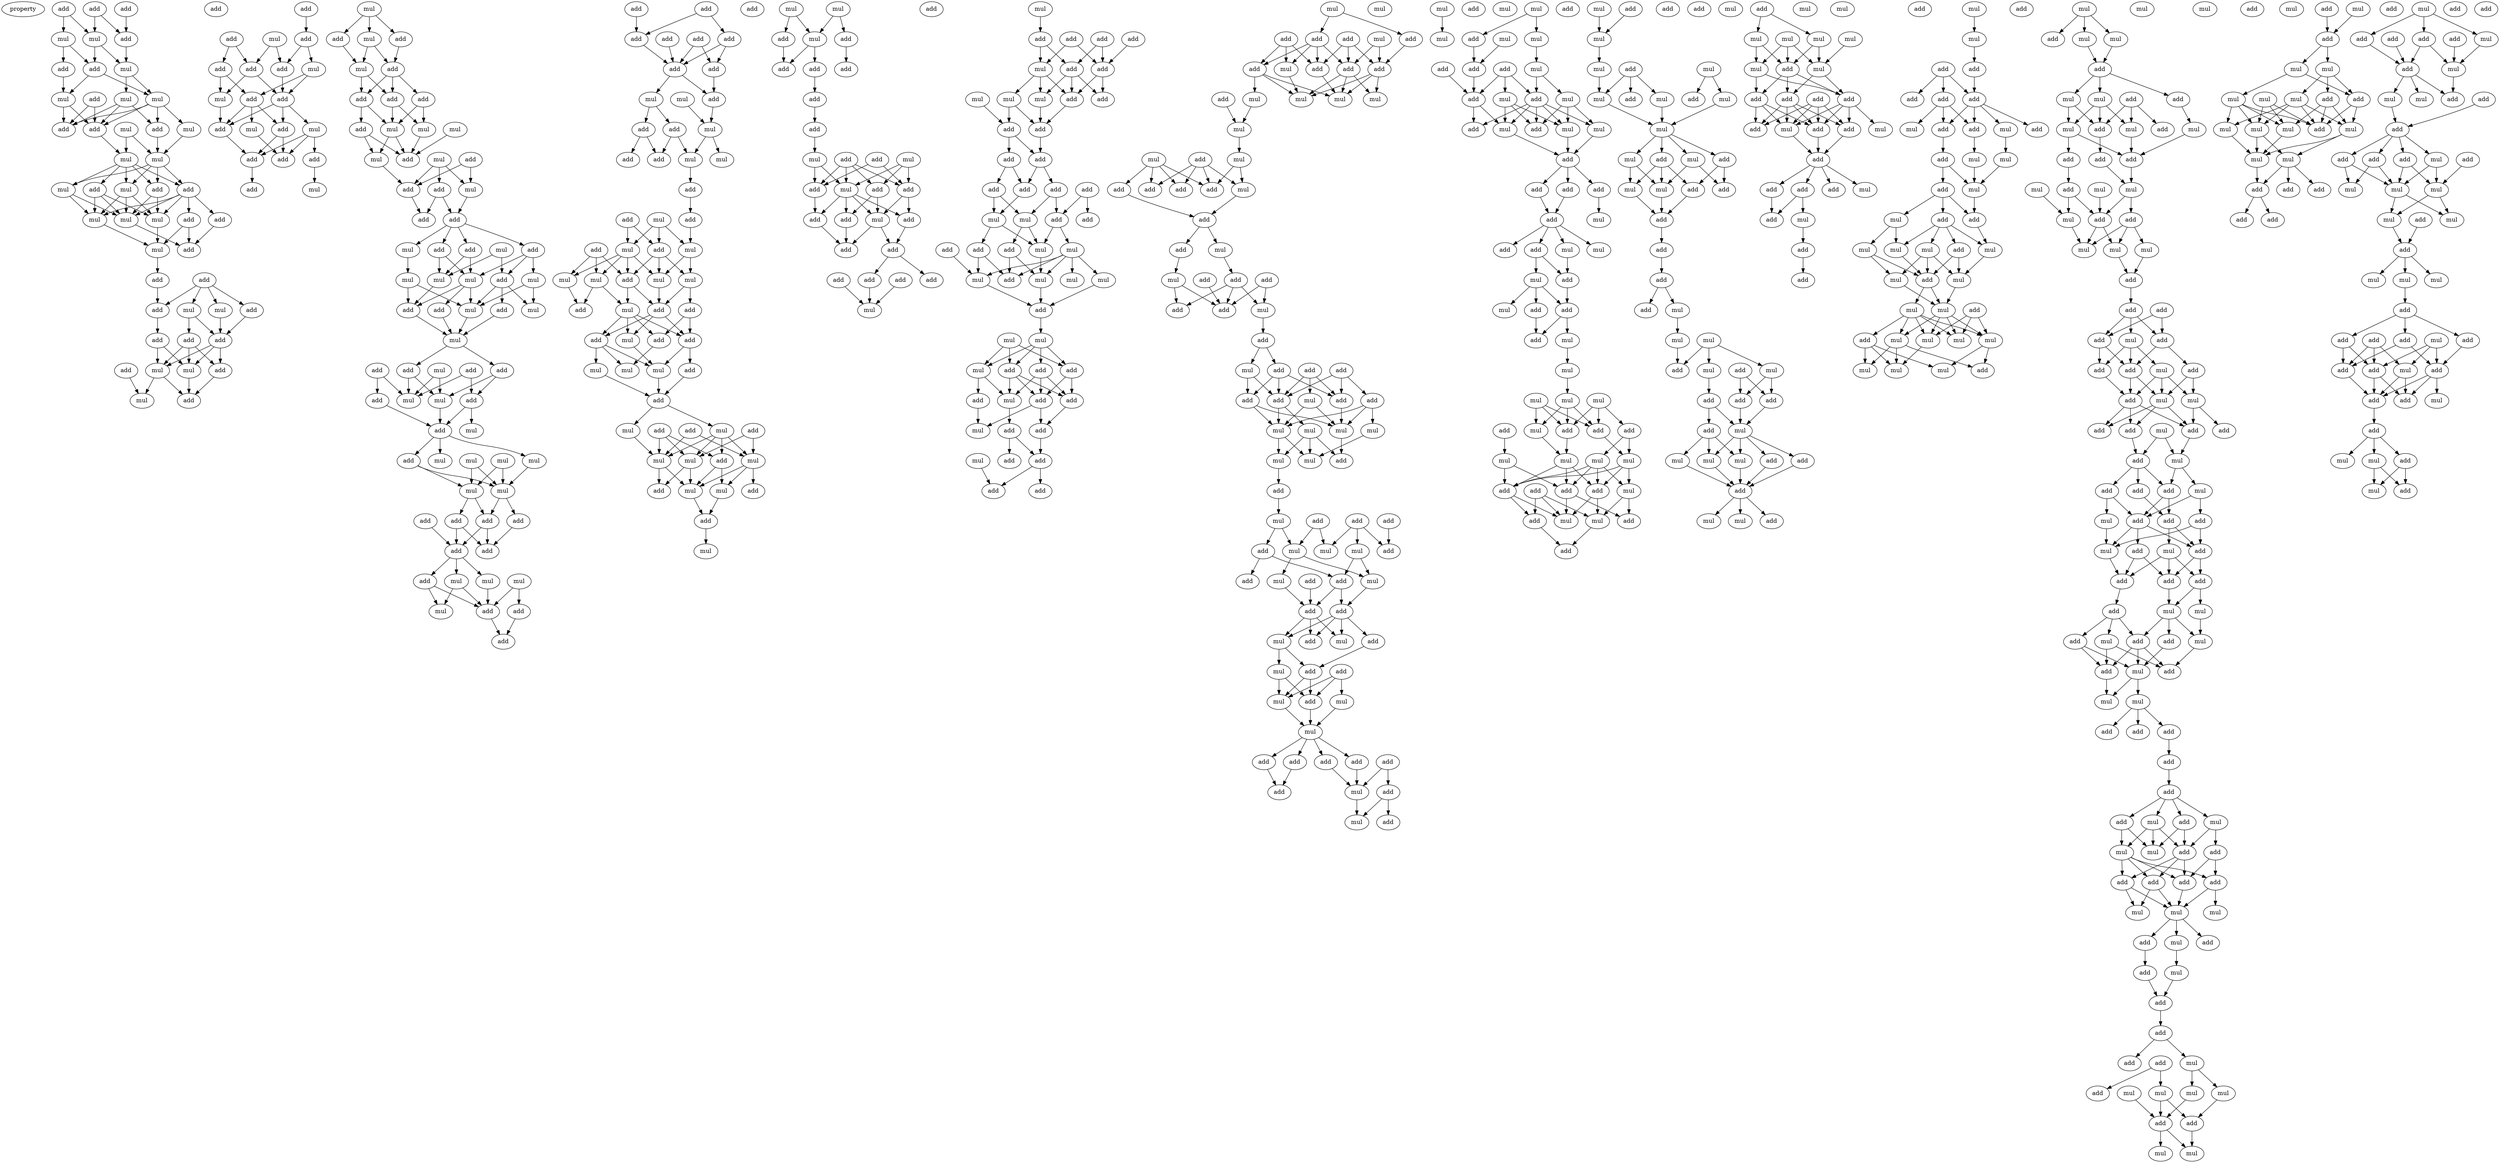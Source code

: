 digraph {
    node [fontcolor=black]
    property [mul=2,lf=2.0]
    0 [ label = add ];
    1 [ label = add ];
    2 [ label = add ];
    3 [ label = add ];
    4 [ label = add ];
    5 [ label = mul ];
    6 [ label = mul ];
    7 [ label = mul ];
    8 [ label = add ];
    9 [ label = add ];
    10 [ label = mul ];
    11 [ label = mul ];
    12 [ label = add ];
    13 [ label = mul ];
    14 [ label = add ];
    15 [ label = mul ];
    16 [ label = add ];
    17 [ label = add ];
    18 [ label = mul ];
    19 [ label = mul ];
    20 [ label = mul ];
    21 [ label = mul ];
    22 [ label = add ];
    23 [ label = add ];
    24 [ label = mul ];
    25 [ label = add ];
    26 [ label = mul ];
    27 [ label = mul ];
    28 [ label = add ];
    29 [ label = mul ];
    30 [ label = add ];
    31 [ label = add ];
    32 [ label = mul ];
    33 [ label = add ];
    34 [ label = add ];
    35 [ label = mul ];
    36 [ label = add ];
    37 [ label = mul ];
    38 [ label = add ];
    39 [ label = add ];
    40 [ label = add ];
    41 [ label = add ];
    42 [ label = mul ];
    43 [ label = mul ];
    44 [ label = add ];
    45 [ label = add ];
    46 [ label = mul ];
    47 [ label = add ];
    48 [ label = add ];
    49 [ label = add ];
    50 [ label = add ];
    51 [ label = mul ];
    52 [ label = add ];
    53 [ label = mul ];
    54 [ label = add ];
    55 [ label = add ];
    56 [ label = mul ];
    57 [ label = add ];
    58 [ label = add ];
    59 [ label = mul ];
    60 [ label = add ];
    61 [ label = add ];
    62 [ label = mul ];
    63 [ label = add ];
    64 [ label = add ];
    65 [ label = add ];
    66 [ label = add ];
    67 [ label = mul ];
    68 [ label = mul ];
    69 [ label = mul ];
    70 [ label = add ];
    71 [ label = add ];
    72 [ label = mul ];
    73 [ label = add ];
    74 [ label = add ];
    75 [ label = add ];
    76 [ label = add ];
    77 [ label = add ];
    78 [ label = mul ];
    79 [ label = mul ];
    80 [ label = mul ];
    81 [ label = add ];
    82 [ label = mul ];
    83 [ label = add ];
    84 [ label = mul ];
    85 [ label = mul ];
    86 [ label = add ];
    87 [ label = add ];
    88 [ label = add ];
    89 [ label = add ];
    90 [ label = mul ];
    91 [ label = add ];
    92 [ label = mul ];
    93 [ label = add ];
    94 [ label = add ];
    95 [ label = mul ];
    96 [ label = add ];
    97 [ label = mul ];
    98 [ label = mul ];
    99 [ label = mul ];
    100 [ label = add ];
    101 [ label = add ];
    102 [ label = add ];
    103 [ label = mul ];
    104 [ label = mul ];
    105 [ label = mul ];
    106 [ label = add ];
    107 [ label = mul ];
    108 [ label = add ];
    109 [ label = add ];
    110 [ label = add ];
    111 [ label = add ];
    112 [ label = add ];
    113 [ label = mul ];
    114 [ label = mul ];
    115 [ label = add ];
    116 [ label = mul ];
    117 [ label = mul ];
    118 [ label = mul ];
    119 [ label = mul ];
    120 [ label = mul ];
    121 [ label = add ];
    122 [ label = mul ];
    123 [ label = mul ];
    124 [ label = add ];
    125 [ label = add ];
    126 [ label = add ];
    127 [ label = add ];
    128 [ label = add ];
    129 [ label = add ];
    130 [ label = add ];
    131 [ label = mul ];
    132 [ label = mul ];
    133 [ label = mul ];
    134 [ label = add ];
    135 [ label = add ];
    136 [ label = mul ];
    137 [ label = add ];
    138 [ label = add ];
    139 [ label = add ];
    140 [ label = add ];
    141 [ label = add ];
    142 [ label = add ];
    143 [ label = add ];
    144 [ label = add ];
    145 [ label = add ];
    146 [ label = mul ];
    147 [ label = mul ];
    148 [ label = add ];
    149 [ label = mul ];
    150 [ label = add ];
    151 [ label = add ];
    152 [ label = mul ];
    153 [ label = mul ];
    154 [ label = add ];
    155 [ label = add ];
    156 [ label = add ];
    157 [ label = add ];
    158 [ label = add ];
    159 [ label = mul ];
    160 [ label = add ];
    161 [ label = add ];
    162 [ label = mul ];
    163 [ label = mul ];
    164 [ label = mul ];
    165 [ label = mul ];
    166 [ label = mul ];
    167 [ label = add ];
    168 [ label = mul ];
    169 [ label = add ];
    170 [ label = mul ];
    171 [ label = add ];
    172 [ label = add ];
    173 [ label = add ];
    174 [ label = add ];
    175 [ label = add ];
    176 [ label = mul ];
    177 [ label = mul ];
    178 [ label = add ];
    179 [ label = mul ];
    180 [ label = mul ];
    181 [ label = add ];
    182 [ label = mul ];
    183 [ label = add ];
    184 [ label = mul ];
    185 [ label = add ];
    186 [ label = add ];
    187 [ label = add ];
    188 [ label = mul ];
    189 [ label = mul ];
    190 [ label = mul ];
    191 [ label = mul ];
    192 [ label = add ];
    193 [ label = add ];
    194 [ label = mul ];
    195 [ label = add ];
    196 [ label = add ];
    197 [ label = mul ];
    198 [ label = add ];
    199 [ label = mul ];
    200 [ label = mul ];
    201 [ label = mul ];
    202 [ label = add ];
    203 [ label = add ];
    204 [ label = add ];
    205 [ label = add ];
    206 [ label = add ];
    207 [ label = add ];
    208 [ label = add ];
    209 [ label = add ];
    210 [ label = mul ];
    211 [ label = mul ];
    212 [ label = add ];
    213 [ label = add ];
    214 [ label = add ];
    215 [ label = mul ];
    216 [ label = add ];
    217 [ label = add ];
    218 [ label = add ];
    219 [ label = add ];
    220 [ label = mul ];
    221 [ label = add ];
    222 [ label = add ];
    223 [ label = add ];
    224 [ label = add ];
    225 [ label = add ];
    226 [ label = add ];
    227 [ label = mul ];
    228 [ label = mul ];
    229 [ label = add ];
    230 [ label = add ];
    231 [ label = add ];
    232 [ label = add ];
    233 [ label = mul ];
    234 [ label = add ];
    235 [ label = add ];
    236 [ label = mul ];
    237 [ label = mul ];
    238 [ label = add ];
    239 [ label = mul ];
    240 [ label = add ];
    241 [ label = add ];
    242 [ label = add ];
    243 [ label = add ];
    244 [ label = add ];
    245 [ label = add ];
    246 [ label = add ];
    247 [ label = add ];
    248 [ label = add ];
    249 [ label = mul ];
    250 [ label = add ];
    251 [ label = add ];
    252 [ label = mul ];
    253 [ label = mul ];
    254 [ label = add ];
    255 [ label = mul ];
    256 [ label = add ];
    257 [ label = add ];
    258 [ label = add ];
    259 [ label = mul ];
    260 [ label = mul ];
    261 [ label = mul ];
    262 [ label = mul ];
    263 [ label = add ];
    264 [ label = mul ];
    265 [ label = mul ];
    266 [ label = mul ];
    267 [ label = add ];
    268 [ label = add ];
    269 [ label = add ];
    270 [ label = add ];
    271 [ label = mul ];
    272 [ label = add ];
    273 [ label = add ];
    274 [ label = mul ];
    275 [ label = add ];
    276 [ label = add ];
    277 [ label = mul ];
    278 [ label = add ];
    279 [ label = add ];
    280 [ label = add ];
    281 [ label = add ];
    282 [ label = mul ];
    283 [ label = add ];
    284 [ label = mul ];
    285 [ label = add ];
    286 [ label = add ];
    287 [ label = add ];
    288 [ label = add ];
    289 [ label = add ];
    290 [ label = mul ];
    291 [ label = add ];
    292 [ label = add ];
    293 [ label = mul ];
    294 [ label = mul ];
    295 [ label = mul ];
    296 [ label = mul ];
    297 [ label = add ];
    298 [ label = mul ];
    299 [ label = mul ];
    300 [ label = add ];
    301 [ label = mul ];
    302 [ label = add ];
    303 [ label = add ];
    304 [ label = add ];
    305 [ label = add ];
    306 [ label = mul ];
    307 [ label = add ];
    308 [ label = add ];
    309 [ label = mul ];
    310 [ label = add ];
    311 [ label = add ];
    312 [ label = mul ];
    313 [ label = add ];
    314 [ label = add ];
    315 [ label = mul ];
    316 [ label = add ];
    317 [ label = add ];
    318 [ label = add ];
    319 [ label = mul ];
    320 [ label = add ];
    321 [ label = add ];
    322 [ label = mul ];
    323 [ label = add ];
    324 [ label = add ];
    325 [ label = add ];
    326 [ label = add ];
    327 [ label = mul ];
    328 [ label = mul ];
    329 [ label = mul ];
    330 [ label = mul ];
    331 [ label = add ];
    332 [ label = mul ];
    333 [ label = mul ];
    334 [ label = add ];
    335 [ label = add ];
    336 [ label = mul ];
    337 [ label = add ];
    338 [ label = add ];
    339 [ label = mul ];
    340 [ label = mul ];
    341 [ label = add ];
    342 [ label = add ];
    343 [ label = mul ];
    344 [ label = add ];
    345 [ label = mul ];
    346 [ label = add ];
    347 [ label = mul ];
    348 [ label = add ];
    349 [ label = add ];
    350 [ label = add ];
    351 [ label = mul ];
    352 [ label = add ];
    353 [ label = add ];
    354 [ label = mul ];
    355 [ label = mul ];
    356 [ label = add ];
    357 [ label = add ];
    358 [ label = mul ];
    359 [ label = mul ];
    360 [ label = add ];
    361 [ label = mul ];
    362 [ label = add ];
    363 [ label = add ];
    364 [ label = add ];
    365 [ label = add ];
    366 [ label = add ];
    367 [ label = mul ];
    368 [ label = add ];
    369 [ label = add ];
    370 [ label = mul ];
    371 [ label = mul ];
    372 [ label = add ];
    373 [ label = mul ];
    374 [ label = mul ];
    375 [ label = add ];
    376 [ label = mul ];
    377 [ label = mul ];
    378 [ label = add ];
    379 [ label = mul ];
    380 [ label = mul ];
    381 [ label = add ];
    382 [ label = add ];
    383 [ label = mul ];
    384 [ label = add ];
    385 [ label = add ];
    386 [ label = mul ];
    387 [ label = add ];
    388 [ label = mul ];
    389 [ label = mul ];
    390 [ label = mul ];
    391 [ label = add ];
    392 [ label = add ];
    393 [ label = mul ];
    394 [ label = add ];
    395 [ label = add ];
    396 [ label = add ];
    397 [ label = add ];
    398 [ label = add ];
    399 [ label = mul ];
    400 [ label = add ];
    401 [ label = mul ];
    402 [ label = mul ];
    403 [ label = add ];
    404 [ label = mul ];
    405 [ label = add ];
    406 [ label = add ];
    407 [ label = mul ];
    408 [ label = add ];
    409 [ label = add ];
    410 [ label = add ];
    411 [ label = mul ];
    412 [ label = mul ];
    413 [ label = mul ];
    414 [ label = mul ];
    415 [ label = mul ];
    416 [ label = add ];
    417 [ label = add ];
    418 [ label = add ];
    419 [ label = mul ];
    420 [ label = add ];
    421 [ label = mul ];
    422 [ label = mul ];
    423 [ label = mul ];
    424 [ label = mul ];
    425 [ label = add ];
    426 [ label = add ];
    427 [ label = mul ];
    428 [ label = add ];
    429 [ label = add ];
    430 [ label = mul ];
    431 [ label = mul ];
    432 [ label = add ];
    433 [ label = add ];
    434 [ label = add ];
    435 [ label = mul ];
    436 [ label = add ];
    437 [ label = mul ];
    438 [ label = mul ];
    439 [ label = mul ];
    440 [ label = add ];
    441 [ label = mul ];
    442 [ label = add ];
    443 [ label = add ];
    444 [ label = mul ];
    445 [ label = mul ];
    446 [ label = mul ];
    447 [ label = mul ];
    448 [ label = add ];
    449 [ label = mul ];
    450 [ label = add ];
    451 [ label = mul ];
    452 [ label = add ];
    453 [ label = add ];
    454 [ label = mul ];
    455 [ label = add ];
    456 [ label = add ];
    457 [ label = add ];
    458 [ label = add ];
    459 [ label = mul ];
    460 [ label = mul ];
    461 [ label = mul ];
    462 [ label = add ];
    463 [ label = add ];
    464 [ label = mul ];
    465 [ label = mul ];
    466 [ label = add ];
    467 [ label = add ];
    468 [ label = add ];
    469 [ label = mul ];
    470 [ label = add ];
    471 [ label = add ];
    472 [ label = add ];
    473 [ label = mul ];
    474 [ label = mul ];
    475 [ label = mul ];
    476 [ label = add ];
    477 [ label = mul ];
    478 [ label = add ];
    479 [ label = add ];
    480 [ label = mul ];
    481 [ label = mul ];
    482 [ label = add ];
    483 [ label = add ];
    484 [ label = mul ];
    485 [ label = mul ];
    486 [ label = mul ];
    487 [ label = mul ];
    488 [ label = mul ];
    489 [ label = mul ];
    490 [ label = add ];
    491 [ label = mul ];
    492 [ label = add ];
    493 [ label = add ];
    494 [ label = mul ];
    495 [ label = add ];
    496 [ label = add ];
    497 [ label = mul ];
    498 [ label = add ];
    499 [ label = add ];
    500 [ label = add ];
    501 [ label = mul ];
    502 [ label = add ];
    503 [ label = add ];
    504 [ label = add ];
    505 [ label = mul ];
    506 [ label = add ];
    507 [ label = add ];
    508 [ label = mul ];
    509 [ label = add ];
    510 [ label = add ];
    511 [ label = add ];
    512 [ label = mul ];
    513 [ label = add ];
    514 [ label = mul ];
    515 [ label = add ];
    516 [ label = add ];
    517 [ label = add ];
    518 [ label = add ];
    519 [ label = add ];
    520 [ label = mul ];
    521 [ label = add ];
    522 [ label = mul ];
    523 [ label = add ];
    524 [ label = add ];
    525 [ label = add ];
    526 [ label = mul ];
    527 [ label = mul ];
    528 [ label = add ];
    529 [ label = mul ];
    530 [ label = add ];
    531 [ label = add ];
    532 [ label = mul ];
    533 [ label = mul ];
    534 [ label = mul ];
    535 [ label = mul ];
    536 [ label = add ];
    537 [ label = mul ];
    538 [ label = mul ];
    539 [ label = mul ];
    540 [ label = add ];
    541 [ label = add ];
    542 [ label = mul ];
    543 [ label = mul ];
    544 [ label = mul ];
    545 [ label = mul ];
    546 [ label = mul ];
    547 [ label = add ];
    548 [ label = mul ];
    549 [ label = mul ];
    550 [ label = add ];
    551 [ label = mul ];
    552 [ label = mul ];
    553 [ label = mul ];
    554 [ label = mul ];
    555 [ label = add ];
    556 [ label = mul ];
    557 [ label = mul ];
    558 [ label = add ];
    559 [ label = add ];
    560 [ label = add ];
    561 [ label = mul ];
    562 [ label = mul ];
    563 [ label = mul ];
    564 [ label = add ];
    565 [ label = mul ];
    566 [ label = add ];
    567 [ label = mul ];
    568 [ label = add ];
    569 [ label = add ];
    570 [ label = add ];
    571 [ label = mul ];
    572 [ label = mul ];
    573 [ label = add ];
    574 [ label = mul ];
    575 [ label = add ];
    576 [ label = mul ];
    577 [ label = add ];
    578 [ label = mul ];
    579 [ label = mul ];
    580 [ label = mul ];
    581 [ label = add ];
    582 [ label = add ];
    583 [ label = add ];
    584 [ label = add ];
    585 [ label = mul ];
    586 [ label = add ];
    587 [ label = mul ];
    588 [ label = add ];
    589 [ label = add ];
    590 [ label = add ];
    591 [ label = mul ];
    592 [ label = add ];
    593 [ label = mul ];
    594 [ label = mul ];
    595 [ label = add ];
    596 [ label = add ];
    597 [ label = mul ];
    598 [ label = add ];
    599 [ label = add ];
    600 [ label = mul ];
    601 [ label = add ];
    602 [ label = add ];
    603 [ label = mul ];
    604 [ label = add ];
    605 [ label = add ];
    606 [ label = mul ];
    607 [ label = add ];
    608 [ label = add ];
    609 [ label = add ];
    610 [ label = mul ];
    611 [ label = mul ];
    612 [ label = add ];
    613 [ label = add ];
    614 [ label = add ];
    615 [ label = add ];
    616 [ label = add ];
    617 [ label = mul ];
    618 [ label = add ];
    619 [ label = mul ];
    620 [ label = mul ];
    621 [ label = add ];
    622 [ label = add ];
    623 [ label = mul ];
    624 [ label = add ];
    625 [ label = add ];
    626 [ label = add ];
    627 [ label = mul ];
    628 [ label = mul ];
    629 [ label = mul ];
    630 [ label = add ];
    631 [ label = add ];
    632 [ label = add ];
    633 [ label = add ];
    634 [ label = add ];
    635 [ label = add ];
    636 [ label = add ];
    637 [ label = add ];
    638 [ label = mul ];
    639 [ label = mul ];
    640 [ label = add ];
    641 [ label = mul ];
    642 [ label = add ];
    643 [ label = mul ];
    644 [ label = add ];
    645 [ label = add ];
    646 [ label = add ];
    647 [ label = add ];
    648 [ label = mul ];
    649 [ label = mul ];
    650 [ label = mul ];
    651 [ label = add ];
    652 [ label = mul ];
    653 [ label = add ];
    654 [ label = add ];
    655 [ label = mul ];
    656 [ label = add ];
    657 [ label = mul ];
    658 [ label = add ];
    659 [ label = mul ];
    660 [ label = add ];
    661 [ label = add ];
    662 [ label = mul ];
    663 [ label = add ];
    664 [ label = mul ];
    665 [ label = mul ];
    666 [ label = mul ];
    667 [ label = add ];
    668 [ label = add ];
    669 [ label = add ];
    670 [ label = mul ];
    671 [ label = mul ];
    672 [ label = add ];
    673 [ label = mul ];
    674 [ label = mul ];
    675 [ label = mul ];
    676 [ label = add ];
    677 [ label = mul ];
    678 [ label = mul ];
    679 [ label = mul ];
    680 [ label = add ];
    681 [ label = mul ];
    682 [ label = mul ];
    683 [ label = mul ];
    684 [ label = add ];
    685 [ label = mul ];
    686 [ label = mul ];
    687 [ label = mul ];
    688 [ label = add ];
    689 [ label = add ];
    690 [ label = add ];
    691 [ label = add ];
    692 [ label = add ];
    693 [ label = add ];
    694 [ label = mul ];
    695 [ label = add ];
    696 [ label = add ];
    697 [ label = add ];
    698 [ label = mul ];
    699 [ label = add ];
    700 [ label = add ];
    701 [ label = mul ];
    702 [ label = add ];
    703 [ label = mul ];
    704 [ label = mul ];
    705 [ label = add ];
    706 [ label = add ];
    707 [ label = add ];
    708 [ label = add ];
    709 [ label = mul ];
    710 [ label = add ];
    711 [ label = add ];
    712 [ label = mul ];
    713 [ label = mul ];
    714 [ label = mul ];
    715 [ label = add ];
    716 [ label = mul ];
    717 [ label = mul ];
    718 [ label = add ];
    719 [ label = mul ];
    720 [ label = mul ];
    721 [ label = mul ];
    722 [ label = add ];
    723 [ label = add ];
    724 [ label = mul ];
    725 [ label = add ];
    726 [ label = add ];
    727 [ label = add ];
    728 [ label = add ];
    729 [ label = add ];
    730 [ label = add ];
    731 [ label = mul ];
    732 [ label = add ];
    733 [ label = add ];
    734 [ label = mul ];
    735 [ label = add ];
    736 [ label = add ];
    737 [ label = mul ];
    738 [ label = mul ];
    739 [ label = add ];
    740 [ label = add ];
    741 [ label = add ];
    742 [ label = mul ];
    0 -> 5 [ name = 0 ];
    0 -> 6 [ name = 1 ];
    1 -> 4 [ name = 2 ];
    1 -> 6 [ name = 3 ];
    2 -> 4 [ name = 4 ];
    4 -> 7 [ name = 5 ];
    5 -> 8 [ name = 6 ];
    5 -> 9 [ name = 7 ];
    6 -> 7 [ name = 8 ];
    6 -> 8 [ name = 9 ];
    7 -> 11 [ name = 10 ];
    7 -> 13 [ name = 11 ];
    8 -> 10 [ name = 12 ];
    8 -> 11 [ name = 13 ];
    9 -> 10 [ name = 14 ];
    10 -> 16 [ name = 15 ];
    10 -> 17 [ name = 16 ];
    11 -> 14 [ name = 17 ];
    11 -> 15 [ name = 18 ];
    11 -> 16 [ name = 19 ];
    11 -> 17 [ name = 20 ];
    12 -> 16 [ name = 21 ];
    12 -> 17 [ name = 22 ];
    13 -> 14 [ name = 23 ];
    13 -> 16 [ name = 24 ];
    13 -> 17 [ name = 25 ];
    14 -> 20 [ name = 26 ];
    15 -> 20 [ name = 27 ];
    16 -> 19 [ name = 28 ];
    18 -> 19 [ name = 29 ];
    18 -> 20 [ name = 30 ];
    19 -> 21 [ name = 31 ];
    19 -> 22 [ name = 32 ];
    19 -> 23 [ name = 33 ];
    19 -> 24 [ name = 34 ];
    19 -> 25 [ name = 35 ];
    20 -> 21 [ name = 36 ];
    20 -> 23 [ name = 37 ];
    20 -> 24 [ name = 38 ];
    20 -> 25 [ name = 39 ];
    21 -> 27 [ name = 40 ];
    21 -> 29 [ name = 41 ];
    22 -> 26 [ name = 42 ];
    22 -> 27 [ name = 43 ];
    22 -> 29 [ name = 44 ];
    23 -> 26 [ name = 45 ];
    23 -> 27 [ name = 46 ];
    23 -> 28 [ name = 47 ];
    23 -> 29 [ name = 48 ];
    23 -> 30 [ name = 49 ];
    24 -> 26 [ name = 50 ];
    24 -> 27 [ name = 51 ];
    24 -> 29 [ name = 52 ];
    25 -> 26 [ name = 53 ];
    25 -> 27 [ name = 54 ];
    26 -> 32 [ name = 55 ];
    27 -> 31 [ name = 56 ];
    28 -> 31 [ name = 57 ];
    28 -> 32 [ name = 58 ];
    29 -> 32 [ name = 59 ];
    30 -> 31 [ name = 60 ];
    32 -> 34 [ name = 61 ];
    33 -> 35 [ name = 62 ];
    33 -> 36 [ name = 63 ];
    33 -> 37 [ name = 64 ];
    33 -> 38 [ name = 65 ];
    34 -> 36 [ name = 66 ];
    35 -> 41 [ name = 67 ];
    36 -> 39 [ name = 68 ];
    37 -> 40 [ name = 69 ];
    37 -> 41 [ name = 70 ];
    38 -> 41 [ name = 71 ];
    39 -> 42 [ name = 72 ];
    39 -> 43 [ name = 73 ];
    40 -> 42 [ name = 74 ];
    40 -> 43 [ name = 75 ];
    40 -> 45 [ name = 76 ];
    41 -> 42 [ name = 77 ];
    41 -> 43 [ name = 78 ];
    41 -> 45 [ name = 79 ];
    42 -> 46 [ name = 80 ];
    42 -> 47 [ name = 81 ];
    43 -> 47 [ name = 82 ];
    44 -> 46 [ name = 83 ];
    45 -> 47 [ name = 84 ];
    48 -> 50 [ name = 85 ];
    49 -> 54 [ name = 86 ];
    49 -> 55 [ name = 87 ];
    50 -> 52 [ name = 88 ];
    50 -> 53 [ name = 89 ];
    51 -> 52 [ name = 90 ];
    51 -> 54 [ name = 91 ];
    52 -> 58 [ name = 92 ];
    53 -> 57 [ name = 93 ];
    53 -> 58 [ name = 94 ];
    54 -> 56 [ name = 95 ];
    54 -> 58 [ name = 96 ];
    55 -> 56 [ name = 97 ];
    55 -> 57 [ name = 98 ];
    56 -> 61 [ name = 99 ];
    57 -> 59 [ name = 100 ];
    57 -> 60 [ name = 101 ];
    57 -> 61 [ name = 102 ];
    58 -> 60 [ name = 103 ];
    58 -> 61 [ name = 104 ];
    58 -> 62 [ name = 105 ];
    59 -> 63 [ name = 106 ];
    60 -> 63 [ name = 107 ];
    60 -> 65 [ name = 108 ];
    61 -> 65 [ name = 109 ];
    62 -> 63 [ name = 110 ];
    62 -> 64 [ name = 111 ];
    62 -> 65 [ name = 112 ];
    64 -> 67 [ name = 113 ];
    65 -> 66 [ name = 114 ];
    68 -> 69 [ name = 115 ];
    68 -> 70 [ name = 116 ];
    68 -> 71 [ name = 117 ];
    69 -> 72 [ name = 118 ];
    69 -> 73 [ name = 119 ];
    70 -> 72 [ name = 120 ];
    71 -> 73 [ name = 121 ];
    72 -> 74 [ name = 122 ];
    72 -> 76 [ name = 123 ];
    73 -> 74 [ name = 124 ];
    73 -> 75 [ name = 125 ];
    73 -> 76 [ name = 126 ];
    74 -> 78 [ name = 127 ];
    74 -> 80 [ name = 128 ];
    75 -> 78 [ name = 129 ];
    75 -> 80 [ name = 130 ];
    76 -> 77 [ name = 131 ];
    76 -> 80 [ name = 132 ];
    77 -> 81 [ name = 133 ];
    77 -> 84 [ name = 134 ];
    78 -> 81 [ name = 135 ];
    79 -> 81 [ name = 136 ];
    80 -> 81 [ name = 137 ];
    80 -> 84 [ name = 138 ];
    82 -> 85 [ name = 139 ];
    82 -> 86 [ name = 140 ];
    82 -> 87 [ name = 141 ];
    83 -> 85 [ name = 142 ];
    83 -> 87 [ name = 143 ];
    84 -> 87 [ name = 144 ];
    85 -> 89 [ name = 145 ];
    86 -> 88 [ name = 146 ];
    86 -> 89 [ name = 147 ];
    87 -> 88 [ name = 148 ];
    89 -> 90 [ name = 149 ];
    89 -> 91 [ name = 150 ];
    89 -> 93 [ name = 151 ];
    89 -> 94 [ name = 152 ];
    90 -> 95 [ name = 153 ];
    91 -> 97 [ name = 154 ];
    91 -> 99 [ name = 155 ];
    92 -> 96 [ name = 156 ];
    92 -> 99 [ name = 157 ];
    93 -> 96 [ name = 158 ];
    93 -> 97 [ name = 159 ];
    93 -> 98 [ name = 160 ];
    94 -> 97 [ name = 161 ];
    94 -> 99 [ name = 162 ];
    95 -> 100 [ name = 163 ];
    95 -> 104 [ name = 164 ];
    96 -> 102 [ name = 165 ];
    96 -> 103 [ name = 166 ];
    96 -> 104 [ name = 167 ];
    97 -> 100 [ name = 168 ];
    97 -> 101 [ name = 169 ];
    97 -> 104 [ name = 170 ];
    98 -> 103 [ name = 171 ];
    98 -> 104 [ name = 172 ];
    99 -> 100 [ name = 173 ];
    100 -> 105 [ name = 174 ];
    101 -> 105 [ name = 175 ];
    102 -> 105 [ name = 176 ];
    104 -> 105 [ name = 177 ];
    105 -> 106 [ name = 178 ];
    105 -> 110 [ name = 179 ];
    106 -> 111 [ name = 180 ];
    106 -> 113 [ name = 181 ];
    107 -> 113 [ name = 182 ];
    107 -> 114 [ name = 183 ];
    108 -> 111 [ name = 184 ];
    108 -> 114 [ name = 185 ];
    109 -> 112 [ name = 186 ];
    109 -> 114 [ name = 187 ];
    110 -> 113 [ name = 188 ];
    110 -> 114 [ name = 189 ];
    111 -> 115 [ name = 190 ];
    111 -> 116 [ name = 191 ];
    112 -> 115 [ name = 192 ];
    113 -> 115 [ name = 193 ];
    115 -> 117 [ name = 194 ];
    115 -> 120 [ name = 195 ];
    115 -> 121 [ name = 196 ];
    117 -> 122 [ name = 197 ];
    118 -> 122 [ name = 198 ];
    118 -> 123 [ name = 199 ];
    119 -> 122 [ name = 200 ];
    119 -> 123 [ name = 201 ];
    121 -> 122 [ name = 202 ];
    121 -> 123 [ name = 203 ];
    122 -> 125 [ name = 204 ];
    122 -> 127 [ name = 205 ];
    123 -> 125 [ name = 206 ];
    123 -> 126 [ name = 207 ];
    124 -> 128 [ name = 208 ];
    125 -> 128 [ name = 209 ];
    125 -> 129 [ name = 210 ];
    126 -> 128 [ name = 211 ];
    126 -> 129 [ name = 212 ];
    127 -> 129 [ name = 213 ];
    128 -> 130 [ name = 214 ];
    128 -> 131 [ name = 215 ];
    128 -> 132 [ name = 216 ];
    130 -> 134 [ name = 217 ];
    130 -> 136 [ name = 218 ];
    131 -> 134 [ name = 219 ];
    132 -> 134 [ name = 220 ];
    132 -> 136 [ name = 221 ];
    133 -> 134 [ name = 222 ];
    133 -> 135 [ name = 223 ];
    134 -> 137 [ name = 224 ];
    135 -> 137 [ name = 225 ];
    138 -> 143 [ name = 226 ];
    139 -> 141 [ name = 227 ];
    139 -> 143 [ name = 228 ];
    140 -> 144 [ name = 229 ];
    140 -> 145 [ name = 230 ];
    141 -> 144 [ name = 231 ];
    141 -> 145 [ name = 232 ];
    142 -> 144 [ name = 233 ];
    143 -> 144 [ name = 234 ];
    144 -> 147 [ name = 235 ];
    144 -> 148 [ name = 236 ];
    145 -> 148 [ name = 237 ];
    146 -> 149 [ name = 238 ];
    147 -> 150 [ name = 239 ];
    147 -> 151 [ name = 240 ];
    148 -> 149 [ name = 241 ];
    149 -> 152 [ name = 242 ];
    149 -> 153 [ name = 243 ];
    150 -> 152 [ name = 244 ];
    150 -> 154 [ name = 245 ];
    151 -> 154 [ name = 246 ];
    151 -> 155 [ name = 247 ];
    152 -> 156 [ name = 248 ];
    156 -> 157 [ name = 249 ];
    157 -> 162 [ name = 250 ];
    158 -> 161 [ name = 251 ];
    158 -> 163 [ name = 252 ];
    159 -> 161 [ name = 253 ];
    159 -> 162 [ name = 254 ];
    159 -> 163 [ name = 255 ];
    160 -> 166 [ name = 256 ];
    160 -> 167 [ name = 257 ];
    160 -> 168 [ name = 258 ];
    161 -> 164 [ name = 259 ];
    161 -> 165 [ name = 260 ];
    161 -> 167 [ name = 261 ];
    162 -> 164 [ name = 262 ];
    162 -> 165 [ name = 263 ];
    163 -> 164 [ name = 264 ];
    163 -> 166 [ name = 265 ];
    163 -> 167 [ name = 266 ];
    163 -> 168 [ name = 267 ];
    164 -> 172 [ name = 268 ];
    165 -> 169 [ name = 269 ];
    165 -> 172 [ name = 270 ];
    166 -> 171 [ name = 271 ];
    167 -> 170 [ name = 272 ];
    167 -> 172 [ name = 273 ];
    168 -> 170 [ name = 274 ];
    168 -> 171 [ name = 275 ];
    169 -> 174 [ name = 276 ];
    169 -> 175 [ name = 277 ];
    170 -> 173 [ name = 278 ];
    170 -> 174 [ name = 279 ];
    170 -> 175 [ name = 280 ];
    170 -> 176 [ name = 281 ];
    172 -> 173 [ name = 282 ];
    172 -> 175 [ name = 283 ];
    172 -> 176 [ name = 284 ];
    173 -> 177 [ name = 285 ];
    173 -> 179 [ name = 286 ];
    173 -> 180 [ name = 287 ];
    174 -> 179 [ name = 288 ];
    175 -> 178 [ name = 289 ];
    175 -> 180 [ name = 290 ];
    176 -> 180 [ name = 291 ];
    177 -> 181 [ name = 292 ];
    178 -> 181 [ name = 293 ];
    180 -> 181 [ name = 294 ];
    181 -> 182 [ name = 295 ];
    181 -> 184 [ name = 296 ];
    182 -> 188 [ name = 297 ];
    183 -> 188 [ name = 298 ];
    183 -> 189 [ name = 299 ];
    184 -> 187 [ name = 300 ];
    184 -> 188 [ name = 301 ];
    184 -> 189 [ name = 302 ];
    184 -> 190 [ name = 303 ];
    185 -> 189 [ name = 304 ];
    185 -> 190 [ name = 305 ];
    186 -> 187 [ name = 306 ];
    186 -> 188 [ name = 307 ];
    186 -> 190 [ name = 308 ];
    187 -> 191 [ name = 309 ];
    187 -> 194 [ name = 310 ];
    188 -> 192 [ name = 311 ];
    188 -> 194 [ name = 312 ];
    189 -> 191 [ name = 313 ];
    189 -> 193 [ name = 314 ];
    189 -> 194 [ name = 315 ];
    190 -> 192 [ name = 316 ];
    190 -> 194 [ name = 317 ];
    191 -> 195 [ name = 318 ];
    194 -> 195 [ name = 319 ];
    195 -> 200 [ name = 320 ];
    197 -> 201 [ name = 321 ];
    197 -> 202 [ name = 322 ];
    199 -> 201 [ name = 323 ];
    199 -> 203 [ name = 324 ];
    201 -> 204 [ name = 325 ];
    201 -> 206 [ name = 326 ];
    202 -> 204 [ name = 327 ];
    203 -> 205 [ name = 328 ];
    206 -> 207 [ name = 329 ];
    207 -> 208 [ name = 330 ];
    208 -> 210 [ name = 331 ];
    209 -> 213 [ name = 332 ];
    209 -> 214 [ name = 333 ];
    209 -> 215 [ name = 334 ];
    209 -> 216 [ name = 335 ];
    210 -> 214 [ name = 336 ];
    210 -> 215 [ name = 337 ];
    211 -> 213 [ name = 338 ];
    211 -> 215 [ name = 339 ];
    211 -> 216 [ name = 340 ];
    212 -> 214 [ name = 341 ];
    212 -> 216 [ name = 342 ];
    213 -> 217 [ name = 343 ];
    213 -> 220 [ name = 344 ];
    214 -> 219 [ name = 345 ];
    215 -> 217 [ name = 346 ];
    215 -> 218 [ name = 347 ];
    215 -> 219 [ name = 348 ];
    215 -> 220 [ name = 349 ];
    216 -> 218 [ name = 350 ];
    216 -> 220 [ name = 351 ];
    217 -> 221 [ name = 352 ];
    218 -> 222 [ name = 353 ];
    219 -> 221 [ name = 354 ];
    220 -> 221 [ name = 355 ];
    220 -> 222 [ name = 356 ];
    222 -> 224 [ name = 357 ];
    222 -> 226 [ name = 358 ];
    223 -> 227 [ name = 359 ];
    224 -> 227 [ name = 360 ];
    225 -> 227 [ name = 361 ];
    228 -> 229 [ name = 362 ];
    229 -> 233 [ name = 363 ];
    229 -> 235 [ name = 364 ];
    230 -> 234 [ name = 365 ];
    230 -> 235 [ name = 366 ];
    231 -> 234 [ name = 367 ];
    232 -> 233 [ name = 368 ];
    232 -> 234 [ name = 369 ];
    233 -> 237 [ name = 370 ];
    233 -> 238 [ name = 371 ];
    233 -> 239 [ name = 372 ];
    234 -> 238 [ name = 373 ];
    234 -> 240 [ name = 374 ];
    235 -> 238 [ name = 375 ];
    235 -> 239 [ name = 376 ];
    235 -> 240 [ name = 377 ];
    236 -> 242 [ name = 378 ];
    237 -> 241 [ name = 379 ];
    237 -> 242 [ name = 380 ];
    238 -> 241 [ name = 381 ];
    239 -> 241 [ name = 382 ];
    241 -> 244 [ name = 383 ];
    242 -> 243 [ name = 384 ];
    242 -> 244 [ name = 385 ];
    243 -> 247 [ name = 386 ];
    243 -> 248 [ name = 387 ];
    244 -> 245 [ name = 388 ];
    244 -> 247 [ name = 389 ];
    245 -> 249 [ name = 390 ];
    245 -> 250 [ name = 391 ];
    246 -> 250 [ name = 392 ];
    246 -> 251 [ name = 393 ];
    247 -> 252 [ name = 394 ];
    248 -> 249 [ name = 395 ];
    248 -> 252 [ name = 396 ];
    249 -> 254 [ name = 397 ];
    249 -> 255 [ name = 398 ];
    250 -> 253 [ name = 399 ];
    250 -> 255 [ name = 400 ];
    252 -> 255 [ name = 401 ];
    252 -> 256 [ name = 402 ];
    253 -> 258 [ name = 403 ];
    253 -> 259 [ name = 404 ];
    253 -> 260 [ name = 405 ];
    253 -> 261 [ name = 406 ];
    253 -> 262 [ name = 407 ];
    254 -> 258 [ name = 408 ];
    254 -> 261 [ name = 409 ];
    255 -> 261 [ name = 410 ];
    256 -> 258 [ name = 411 ];
    256 -> 259 [ name = 412 ];
    257 -> 259 [ name = 413 ];
    259 -> 263 [ name = 414 ];
    261 -> 263 [ name = 415 ];
    262 -> 263 [ name = 416 ];
    263 -> 264 [ name = 417 ];
    264 -> 266 [ name = 418 ];
    264 -> 267 [ name = 419 ];
    264 -> 268 [ name = 420 ];
    264 -> 269 [ name = 421 ];
    265 -> 266 [ name = 422 ];
    265 -> 267 [ name = 423 ];
    265 -> 269 [ name = 424 ];
    266 -> 271 [ name = 425 ];
    266 -> 273 [ name = 426 ];
    267 -> 270 [ name = 427 ];
    267 -> 271 [ name = 428 ];
    267 -> 272 [ name = 429 ];
    268 -> 270 [ name = 430 ];
    268 -> 271 [ name = 431 ];
    268 -> 272 [ name = 432 ];
    269 -> 270 [ name = 433 ];
    269 -> 272 [ name = 434 ];
    270 -> 274 [ name = 435 ];
    270 -> 276 [ name = 436 ];
    271 -> 275 [ name = 437 ];
    272 -> 276 [ name = 438 ];
    273 -> 274 [ name = 439 ];
    275 -> 278 [ name = 440 ];
    275 -> 279 [ name = 441 ];
    276 -> 278 [ name = 442 ];
    277 -> 280 [ name = 443 ];
    278 -> 280 [ name = 444 ];
    278 -> 281 [ name = 445 ];
    282 -> 283 [ name = 446 ];
    282 -> 287 [ name = 447 ];
    283 -> 288 [ name = 448 ];
    283 -> 289 [ name = 449 ];
    283 -> 290 [ name = 450 ];
    283 -> 292 [ name = 451 ];
    284 -> 288 [ name = 452 ];
    284 -> 291 [ name = 453 ];
    285 -> 288 [ name = 454 ];
    285 -> 291 [ name = 455 ];
    285 -> 292 [ name = 456 ];
    286 -> 289 [ name = 457 ];
    286 -> 290 [ name = 458 ];
    286 -> 292 [ name = 459 ];
    287 -> 291 [ name = 460 ];
    288 -> 293 [ name = 461 ];
    288 -> 294 [ name = 462 ];
    288 -> 296 [ name = 463 ];
    289 -> 293 [ name = 464 ];
    289 -> 295 [ name = 465 ];
    289 -> 296 [ name = 466 ];
    290 -> 296 [ name = 467 ];
    291 -> 293 [ name = 468 ];
    291 -> 294 [ name = 469 ];
    291 -> 296 [ name = 470 ];
    292 -> 293 [ name = 471 ];
    295 -> 298 [ name = 472 ];
    297 -> 298 [ name = 473 ];
    298 -> 301 [ name = 474 ];
    299 -> 302 [ name = 475 ];
    299 -> 303 [ name = 476 ];
    299 -> 304 [ name = 477 ];
    299 -> 305 [ name = 478 ];
    300 -> 302 [ name = 479 ];
    300 -> 304 [ name = 480 ];
    300 -> 305 [ name = 481 ];
    300 -> 306 [ name = 482 ];
    301 -> 304 [ name = 483 ];
    301 -> 306 [ name = 484 ];
    303 -> 307 [ name = 485 ];
    306 -> 307 [ name = 486 ];
    307 -> 308 [ name = 487 ];
    307 -> 309 [ name = 488 ];
    308 -> 312 [ name = 489 ];
    309 -> 311 [ name = 490 ];
    310 -> 314 [ name = 491 ];
    311 -> 314 [ name = 492 ];
    311 -> 315 [ name = 493 ];
    311 -> 316 [ name = 494 ];
    312 -> 314 [ name = 495 ];
    312 -> 316 [ name = 496 ];
    313 -> 314 [ name = 497 ];
    313 -> 315 [ name = 498 ];
    315 -> 317 [ name = 499 ];
    317 -> 318 [ name = 500 ];
    317 -> 319 [ name = 501 ];
    318 -> 323 [ name = 502 ];
    318 -> 324 [ name = 503 ];
    318 -> 325 [ name = 504 ];
    319 -> 323 [ name = 505 ];
    319 -> 324 [ name = 506 ];
    320 -> 322 [ name = 507 ];
    320 -> 323 [ name = 508 ];
    320 -> 325 [ name = 509 ];
    321 -> 323 [ name = 510 ];
    321 -> 325 [ name = 511 ];
    321 -> 326 [ name = 512 ];
    322 -> 327 [ name = 513 ];
    322 -> 328 [ name = 514 ];
    323 -> 328 [ name = 515 ];
    323 -> 330 [ name = 516 ];
    324 -> 327 [ name = 517 ];
    324 -> 328 [ name = 518 ];
    325 -> 327 [ name = 519 ];
    326 -> 327 [ name = 520 ];
    326 -> 328 [ name = 521 ];
    326 -> 329 [ name = 522 ];
    327 -> 331 [ name = 523 ];
    328 -> 332 [ name = 524 ];
    328 -> 333 [ name = 525 ];
    329 -> 332 [ name = 526 ];
    330 -> 331 [ name = 527 ];
    330 -> 332 [ name = 528 ];
    330 -> 333 [ name = 529 ];
    333 -> 334 [ name = 530 ];
    334 -> 336 [ name = 531 ];
    335 -> 339 [ name = 532 ];
    335 -> 340 [ name = 533 ];
    335 -> 342 [ name = 534 ];
    336 -> 341 [ name = 535 ];
    336 -> 343 [ name = 536 ];
    337 -> 342 [ name = 537 ];
    338 -> 340 [ name = 538 ];
    338 -> 343 [ name = 539 ];
    339 -> 344 [ name = 540 ];
    339 -> 345 [ name = 541 ];
    341 -> 344 [ name = 542 ];
    341 -> 346 [ name = 543 ];
    343 -> 345 [ name = 544 ];
    343 -> 347 [ name = 545 ];
    344 -> 349 [ name = 546 ];
    344 -> 350 [ name = 547 ];
    345 -> 350 [ name = 548 ];
    347 -> 349 [ name = 549 ];
    348 -> 349 [ name = 550 ];
    349 -> 351 [ name = 551 ];
    349 -> 353 [ name = 552 ];
    349 -> 354 [ name = 553 ];
    350 -> 351 [ name = 554 ];
    350 -> 352 [ name = 555 ];
    350 -> 353 [ name = 556 ];
    350 -> 354 [ name = 557 ];
    352 -> 357 [ name = 558 ];
    354 -> 355 [ name = 559 ];
    354 -> 357 [ name = 560 ];
    355 -> 358 [ name = 561 ];
    355 -> 360 [ name = 562 ];
    356 -> 358 [ name = 563 ];
    356 -> 359 [ name = 564 ];
    356 -> 360 [ name = 565 ];
    357 -> 358 [ name = 566 ];
    357 -> 360 [ name = 567 ];
    358 -> 361 [ name = 568 ];
    359 -> 361 [ name = 569 ];
    360 -> 361 [ name = 570 ];
    361 -> 363 [ name = 571 ];
    361 -> 364 [ name = 572 ];
    361 -> 365 [ name = 573 ];
    361 -> 366 [ name = 574 ];
    362 -> 367 [ name = 575 ];
    362 -> 369 [ name = 576 ];
    363 -> 367 [ name = 577 ];
    364 -> 367 [ name = 578 ];
    365 -> 368 [ name = 579 ];
    366 -> 368 [ name = 580 ];
    367 -> 371 [ name = 581 ];
    369 -> 371 [ name = 582 ];
    369 -> 372 [ name = 583 ];
    373 -> 374 [ name = 584 ];
    377 -> 378 [ name = 585 ];
    377 -> 380 [ name = 586 ];
    378 -> 381 [ name = 587 ];
    379 -> 381 [ name = 588 ];
    380 -> 383 [ name = 589 ];
    381 -> 385 [ name = 590 ];
    382 -> 385 [ name = 591 ];
    382 -> 386 [ name = 592 ];
    382 -> 387 [ name = 593 ];
    383 -> 387 [ name = 594 ];
    383 -> 388 [ name = 595 ];
    384 -> 385 [ name = 596 ];
    385 -> 390 [ name = 597 ];
    385 -> 391 [ name = 598 ];
    386 -> 390 [ name = 599 ];
    386 -> 392 [ name = 600 ];
    386 -> 393 [ name = 601 ];
    387 -> 389 [ name = 602 ];
    387 -> 390 [ name = 603 ];
    387 -> 391 [ name = 604 ];
    387 -> 392 [ name = 605 ];
    387 -> 393 [ name = 606 ];
    388 -> 389 [ name = 607 ];
    388 -> 392 [ name = 608 ];
    388 -> 393 [ name = 609 ];
    389 -> 394 [ name = 610 ];
    390 -> 394 [ name = 611 ];
    393 -> 394 [ name = 612 ];
    394 -> 395 [ name = 613 ];
    394 -> 396 [ name = 614 ];
    394 -> 397 [ name = 615 ];
    395 -> 398 [ name = 616 ];
    396 -> 399 [ name = 617 ];
    397 -> 398 [ name = 618 ];
    398 -> 400 [ name = 619 ];
    398 -> 401 [ name = 620 ];
    398 -> 402 [ name = 621 ];
    398 -> 403 [ name = 622 ];
    401 -> 405 [ name = 623 ];
    403 -> 404 [ name = 624 ];
    403 -> 405 [ name = 625 ];
    404 -> 406 [ name = 626 ];
    404 -> 407 [ name = 627 ];
    404 -> 408 [ name = 628 ];
    405 -> 408 [ name = 629 ];
    406 -> 409 [ name = 630 ];
    408 -> 409 [ name = 631 ];
    408 -> 411 [ name = 632 ];
    411 -> 412 [ name = 633 ];
    412 -> 413 [ name = 634 ];
    413 -> 417 [ name = 635 ];
    413 -> 418 [ name = 636 ];
    413 -> 419 [ name = 637 ];
    414 -> 417 [ name = 638 ];
    414 -> 418 [ name = 639 ];
    414 -> 419 [ name = 640 ];
    415 -> 416 [ name = 641 ];
    415 -> 417 [ name = 642 ];
    415 -> 418 [ name = 643 ];
    416 -> 422 [ name = 644 ];
    416 -> 423 [ name = 645 ];
    417 -> 421 [ name = 646 ];
    418 -> 423 [ name = 647 ];
    419 -> 421 [ name = 648 ];
    420 -> 424 [ name = 649 ];
    421 -> 425 [ name = 650 ];
    421 -> 428 [ name = 651 ];
    421 -> 429 [ name = 652 ];
    422 -> 425 [ name = 653 ];
    422 -> 427 [ name = 654 ];
    422 -> 428 [ name = 655 ];
    422 -> 429 [ name = 656 ];
    423 -> 425 [ name = 657 ];
    423 -> 427 [ name = 658 ];
    423 -> 429 [ name = 659 ];
    424 -> 425 [ name = 660 ];
    424 -> 428 [ name = 661 ];
    425 -> 431 [ name = 662 ];
    425 -> 433 [ name = 663 ];
    426 -> 430 [ name = 664 ];
    426 -> 431 [ name = 665 ];
    426 -> 433 [ name = 666 ];
    427 -> 430 [ name = 667 ];
    427 -> 432 [ name = 668 ];
    428 -> 431 [ name = 669 ];
    428 -> 432 [ name = 670 ];
    429 -> 430 [ name = 671 ];
    429 -> 431 [ name = 672 ];
    430 -> 434 [ name = 673 ];
    433 -> 434 [ name = 674 ];
    435 -> 437 [ name = 675 ];
    436 -> 437 [ name = 676 ];
    437 -> 438 [ name = 677 ];
    438 -> 445 [ name = 678 ];
    439 -> 441 [ name = 679 ];
    439 -> 443 [ name = 680 ];
    440 -> 442 [ name = 681 ];
    440 -> 444 [ name = 682 ];
    440 -> 445 [ name = 683 ];
    441 -> 446 [ name = 684 ];
    444 -> 446 [ name = 685 ];
    445 -> 446 [ name = 686 ];
    446 -> 447 [ name = 687 ];
    446 -> 448 [ name = 688 ];
    446 -> 449 [ name = 689 ];
    446 -> 450 [ name = 690 ];
    447 -> 451 [ name = 691 ];
    447 -> 454 [ name = 692 ];
    448 -> 452 [ name = 693 ];
    448 -> 453 [ name = 694 ];
    449 -> 452 [ name = 695 ];
    449 -> 454 [ name = 696 ];
    450 -> 451 [ name = 697 ];
    450 -> 453 [ name = 698 ];
    450 -> 454 [ name = 699 ];
    451 -> 455 [ name = 700 ];
    453 -> 455 [ name = 701 ];
    454 -> 455 [ name = 702 ];
    455 -> 456 [ name = 703 ];
    456 -> 457 [ name = 704 ];
    457 -> 458 [ name = 705 ];
    457 -> 459 [ name = 706 ];
    459 -> 461 [ name = 707 ];
    460 -> 464 [ name = 708 ];
    460 -> 465 [ name = 709 ];
    460 -> 467 [ name = 710 ];
    461 -> 467 [ name = 711 ];
    464 -> 471 [ name = 712 ];
    465 -> 468 [ name = 713 ];
    465 -> 470 [ name = 714 ];
    466 -> 468 [ name = 715 ];
    466 -> 470 [ name = 716 ];
    468 -> 473 [ name = 717 ];
    470 -> 473 [ name = 718 ];
    471 -> 472 [ name = 719 ];
    471 -> 473 [ name = 720 ];
    472 -> 474 [ name = 721 ];
    472 -> 475 [ name = 722 ];
    472 -> 477 [ name = 723 ];
    473 -> 474 [ name = 724 ];
    473 -> 476 [ name = 725 ];
    473 -> 477 [ name = 726 ];
    473 -> 478 [ name = 727 ];
    474 -> 479 [ name = 728 ];
    475 -> 479 [ name = 729 ];
    476 -> 479 [ name = 730 ];
    477 -> 479 [ name = 731 ];
    478 -> 479 [ name = 732 ];
    479 -> 480 [ name = 733 ];
    479 -> 481 [ name = 734 ];
    479 -> 482 [ name = 735 ];
    483 -> 485 [ name = 736 ];
    483 -> 486 [ name = 737 ];
    484 -> 489 [ name = 738 ];
    484 -> 490 [ name = 739 ];
    484 -> 491 [ name = 740 ];
    485 -> 489 [ name = 741 ];
    485 -> 490 [ name = 742 ];
    486 -> 490 [ name = 743 ];
    486 -> 491 [ name = 744 ];
    487 -> 489 [ name = 745 ];
    489 -> 492 [ name = 746 ];
    489 -> 495 [ name = 747 ];
    490 -> 492 [ name = 748 ];
    490 -> 495 [ name = 749 ];
    490 -> 496 [ name = 750 ];
    491 -> 492 [ name = 751 ];
    491 -> 496 [ name = 752 ];
    492 -> 497 [ name = 753 ];
    492 -> 498 [ name = 754 ];
    492 -> 499 [ name = 755 ];
    492 -> 501 [ name = 756 ];
    493 -> 497 [ name = 757 ];
    493 -> 498 [ name = 758 ];
    493 -> 499 [ name = 759 ];
    493 -> 500 [ name = 760 ];
    495 -> 497 [ name = 761 ];
    495 -> 498 [ name = 762 ];
    495 -> 499 [ name = 763 ];
    495 -> 500 [ name = 764 ];
    496 -> 497 [ name = 765 ];
    496 -> 498 [ name = 766 ];
    496 -> 500 [ name = 767 ];
    497 -> 502 [ name = 768 ];
    498 -> 502 [ name = 769 ];
    499 -> 502 [ name = 770 ];
    502 -> 503 [ name = 771 ];
    502 -> 504 [ name = 772 ];
    502 -> 505 [ name = 773 ];
    502 -> 506 [ name = 774 ];
    503 -> 507 [ name = 775 ];
    506 -> 507 [ name = 776 ];
    506 -> 508 [ name = 777 ];
    508 -> 509 [ name = 778 ];
    509 -> 511 [ name = 779 ];
    512 -> 514 [ name = 780 ];
    514 -> 515 [ name = 781 ];
    515 -> 518 [ name = 782 ];
    516 -> 517 [ name = 783 ];
    516 -> 518 [ name = 784 ];
    516 -> 519 [ name = 785 ];
    517 -> 521 [ name = 786 ];
    517 -> 522 [ name = 787 ];
    517 -> 523 [ name = 788 ];
    518 -> 520 [ name = 789 ];
    518 -> 521 [ name = 790 ];
    518 -> 523 [ name = 791 ];
    518 -> 524 [ name = 792 ];
    520 -> 527 [ name = 793 ];
    521 -> 526 [ name = 794 ];
    523 -> 525 [ name = 795 ];
    525 -> 528 [ name = 796 ];
    525 -> 529 [ name = 797 ];
    526 -> 529 [ name = 798 ];
    527 -> 529 [ name = 799 ];
    528 -> 530 [ name = 800 ];
    528 -> 531 [ name = 801 ];
    528 -> 532 [ name = 802 ];
    529 -> 531 [ name = 803 ];
    530 -> 534 [ name = 804 ];
    530 -> 535 [ name = 805 ];
    530 -> 536 [ name = 806 ];
    530 -> 537 [ name = 807 ];
    531 -> 534 [ name = 808 ];
    532 -> 533 [ name = 809 ];
    532 -> 537 [ name = 810 ];
    533 -> 538 [ name = 811 ];
    533 -> 540 [ name = 812 ];
    534 -> 539 [ name = 813 ];
    535 -> 538 [ name = 814 ];
    535 -> 539 [ name = 815 ];
    535 -> 540 [ name = 816 ];
    536 -> 539 [ name = 817 ];
    536 -> 540 [ name = 818 ];
    537 -> 540 [ name = 819 ];
    538 -> 542 [ name = 820 ];
    539 -> 542 [ name = 821 ];
    540 -> 542 [ name = 822 ];
    540 -> 543 [ name = 823 ];
    541 -> 544 [ name = 824 ];
    541 -> 546 [ name = 825 ];
    541 -> 548 [ name = 826 ];
    542 -> 544 [ name = 827 ];
    542 -> 545 [ name = 828 ];
    542 -> 546 [ name = 829 ];
    542 -> 548 [ name = 830 ];
    543 -> 544 [ name = 831 ];
    543 -> 545 [ name = 832 ];
    543 -> 546 [ name = 833 ];
    543 -> 547 [ name = 834 ];
    543 -> 548 [ name = 835 ];
    544 -> 550 [ name = 836 ];
    544 -> 552 [ name = 837 ];
    545 -> 549 [ name = 838 ];
    545 -> 550 [ name = 839 ];
    545 -> 551 [ name = 840 ];
    547 -> 549 [ name = 841 ];
    547 -> 551 [ name = 842 ];
    547 -> 552 [ name = 843 ];
    548 -> 549 [ name = 844 ];
    553 -> 555 [ name = 845 ];
    553 -> 556 [ name = 846 ];
    553 -> 557 [ name = 847 ];
    556 -> 558 [ name = 848 ];
    557 -> 558 [ name = 849 ];
    558 -> 560 [ name = 850 ];
    558 -> 561 [ name = 851 ];
    558 -> 562 [ name = 852 ];
    559 -> 563 [ name = 853 ];
    559 -> 564 [ name = 854 ];
    559 -> 566 [ name = 855 ];
    560 -> 565 [ name = 856 ];
    561 -> 566 [ name = 857 ];
    561 -> 567 [ name = 858 ];
    562 -> 563 [ name = 859 ];
    562 -> 566 [ name = 860 ];
    562 -> 567 [ name = 861 ];
    563 -> 570 [ name = 862 ];
    565 -> 570 [ name = 863 ];
    566 -> 568 [ name = 864 ];
    567 -> 569 [ name = 865 ];
    567 -> 570 [ name = 866 ];
    568 -> 574 [ name = 867 ];
    569 -> 573 [ name = 868 ];
    570 -> 574 [ name = 869 ];
    571 -> 576 [ name = 870 ];
    572 -> 575 [ name = 871 ];
    573 -> 575 [ name = 872 ];
    573 -> 576 [ name = 873 ];
    574 -> 575 [ name = 874 ];
    574 -> 577 [ name = 875 ];
    575 -> 578 [ name = 876 ];
    575 -> 580 [ name = 877 ];
    576 -> 580 [ name = 878 ];
    577 -> 578 [ name = 879 ];
    577 -> 579 [ name = 880 ];
    577 -> 580 [ name = 881 ];
    578 -> 581 [ name = 882 ];
    579 -> 581 [ name = 883 ];
    581 -> 582 [ name = 884 ];
    582 -> 584 [ name = 885 ];
    582 -> 585 [ name = 886 ];
    582 -> 586 [ name = 887 ];
    583 -> 584 [ name = 888 ];
    583 -> 586 [ name = 889 ];
    584 -> 588 [ name = 890 ];
    584 -> 590 [ name = 891 ];
    585 -> 589 [ name = 892 ];
    585 -> 590 [ name = 893 ];
    585 -> 591 [ name = 894 ];
    586 -> 589 [ name = 895 ];
    586 -> 590 [ name = 896 ];
    588 -> 593 [ name = 897 ];
    588 -> 594 [ name = 898 ];
    589 -> 592 [ name = 899 ];
    590 -> 592 [ name = 900 ];
    590 -> 594 [ name = 901 ];
    591 -> 592 [ name = 902 ];
    591 -> 593 [ name = 903 ];
    591 -> 594 [ name = 904 ];
    592 -> 595 [ name = 905 ];
    592 -> 596 [ name = 906 ];
    592 -> 599 [ name = 907 ];
    593 -> 595 [ name = 908 ];
    593 -> 598 [ name = 909 ];
    594 -> 595 [ name = 910 ];
    594 -> 596 [ name = 911 ];
    594 -> 599 [ name = 912 ];
    595 -> 600 [ name = 913 ];
    596 -> 601 [ name = 914 ];
    597 -> 600 [ name = 915 ];
    597 -> 601 [ name = 916 ];
    600 -> 602 [ name = 917 ];
    600 -> 603 [ name = 918 ];
    601 -> 602 [ name = 919 ];
    601 -> 604 [ name = 920 ];
    601 -> 605 [ name = 921 ];
    602 -> 607 [ name = 922 ];
    602 -> 609 [ name = 923 ];
    603 -> 607 [ name = 924 ];
    603 -> 608 [ name = 925 ];
    604 -> 606 [ name = 926 ];
    604 -> 607 [ name = 927 ];
    605 -> 609 [ name = 928 ];
    606 -> 610 [ name = 929 ];
    607 -> 610 [ name = 930 ];
    607 -> 612 [ name = 931 ];
    607 -> 613 [ name = 932 ];
    608 -> 610 [ name = 933 ];
    608 -> 613 [ name = 934 ];
    609 -> 611 [ name = 935 ];
    609 -> 613 [ name = 936 ];
    610 -> 616 [ name = 937 ];
    611 -> 614 [ name = 938 ];
    611 -> 615 [ name = 939 ];
    611 -> 616 [ name = 940 ];
    612 -> 614 [ name = 941 ];
    612 -> 616 [ name = 942 ];
    613 -> 614 [ name = 943 ];
    613 -> 615 [ name = 944 ];
    614 -> 619 [ name = 945 ];
    615 -> 617 [ name = 946 ];
    615 -> 619 [ name = 947 ];
    616 -> 618 [ name = 948 ];
    617 -> 623 [ name = 949 ];
    618 -> 620 [ name = 950 ];
    618 -> 621 [ name = 951 ];
    618 -> 622 [ name = 952 ];
    619 -> 622 [ name = 953 ];
    619 -> 623 [ name = 954 ];
    619 -> 624 [ name = 955 ];
    620 -> 625 [ name = 956 ];
    620 -> 626 [ name = 957 ];
    621 -> 625 [ name = 958 ];
    621 -> 627 [ name = 959 ];
    622 -> 625 [ name = 960 ];
    622 -> 626 [ name = 961 ];
    622 -> 627 [ name = 962 ];
    623 -> 626 [ name = 963 ];
    624 -> 627 [ name = 964 ];
    625 -> 629 [ name = 965 ];
    627 -> 628 [ name = 966 ];
    627 -> 629 [ name = 967 ];
    628 -> 630 [ name = 968 ];
    628 -> 632 [ name = 969 ];
    628 -> 633 [ name = 970 ];
    633 -> 634 [ name = 971 ];
    634 -> 635 [ name = 972 ];
    635 -> 636 [ name = 973 ];
    635 -> 637 [ name = 974 ];
    635 -> 638 [ name = 975 ];
    635 -> 639 [ name = 976 ];
    636 -> 641 [ name = 977 ];
    636 -> 642 [ name = 978 ];
    637 -> 641 [ name = 979 ];
    637 -> 643 [ name = 980 ];
    638 -> 640 [ name = 981 ];
    638 -> 642 [ name = 982 ];
    639 -> 641 [ name = 983 ];
    639 -> 642 [ name = 984 ];
    639 -> 643 [ name = 985 ];
    640 -> 644 [ name = 986 ];
    640 -> 647 [ name = 987 ];
    642 -> 645 [ name = 988 ];
    642 -> 646 [ name = 989 ];
    642 -> 647 [ name = 990 ];
    643 -> 644 [ name = 991 ];
    643 -> 645 [ name = 992 ];
    643 -> 646 [ name = 993 ];
    643 -> 647 [ name = 994 ];
    644 -> 648 [ name = 995 ];
    644 -> 649 [ name = 996 ];
    645 -> 648 [ name = 997 ];
    645 -> 650 [ name = 998 ];
    646 -> 648 [ name = 999 ];
    646 -> 650 [ name = 1000 ];
    647 -> 648 [ name = 1001 ];
    648 -> 651 [ name = 1002 ];
    648 -> 652 [ name = 1003 ];
    648 -> 653 [ name = 1004 ];
    651 -> 654 [ name = 1005 ];
    652 -> 655 [ name = 1006 ];
    654 -> 656 [ name = 1007 ];
    655 -> 656 [ name = 1008 ];
    656 -> 658 [ name = 1009 ];
    658 -> 659 [ name = 1010 ];
    658 -> 661 [ name = 1011 ];
    659 -> 662 [ name = 1012 ];
    659 -> 666 [ name = 1013 ];
    660 -> 663 [ name = 1014 ];
    660 -> 664 [ name = 1015 ];
    662 -> 667 [ name = 1016 ];
    664 -> 667 [ name = 1017 ];
    664 -> 668 [ name = 1018 ];
    665 -> 668 [ name = 1019 ];
    666 -> 668 [ name = 1020 ];
    667 -> 671 [ name = 1021 ];
    668 -> 671 [ name = 1022 ];
    668 -> 673 [ name = 1023 ];
    669 -> 672 [ name = 1024 ];
    670 -> 672 [ name = 1025 ];
    672 -> 674 [ name = 1026 ];
    672 -> 675 [ name = 1027 ];
    674 -> 676 [ name = 1028 ];
    674 -> 677 [ name = 1029 ];
    674 -> 680 [ name = 1030 ];
    675 -> 676 [ name = 1031 ];
    675 -> 679 [ name = 1032 ];
    676 -> 682 [ name = 1033 ];
    676 -> 684 [ name = 1034 ];
    677 -> 682 [ name = 1035 ];
    677 -> 683 [ name = 1036 ];
    677 -> 684 [ name = 1037 ];
    677 -> 685 [ name = 1038 ];
    678 -> 681 [ name = 1039 ];
    678 -> 684 [ name = 1040 ];
    678 -> 685 [ name = 1041 ];
    679 -> 681 [ name = 1042 ];
    679 -> 683 [ name = 1043 ];
    679 -> 684 [ name = 1044 ];
    679 -> 685 [ name = 1045 ];
    680 -> 681 [ name = 1046 ];
    680 -> 682 [ name = 1047 ];
    680 -> 684 [ name = 1048 ];
    681 -> 686 [ name = 1049 ];
    682 -> 686 [ name = 1050 ];
    682 -> 687 [ name = 1051 ];
    683 -> 686 [ name = 1052 ];
    685 -> 686 [ name = 1053 ];
    685 -> 687 [ name = 1054 ];
    686 -> 689 [ name = 1055 ];
    687 -> 688 [ name = 1056 ];
    687 -> 689 [ name = 1057 ];
    687 -> 690 [ name = 1058 ];
    689 -> 691 [ name = 1059 ];
    689 -> 693 [ name = 1060 ];
    694 -> 697 [ name = 1061 ];
    694 -> 698 [ name = 1062 ];
    694 -> 699 [ name = 1063 ];
    695 -> 700 [ name = 1064 ];
    696 -> 701 [ name = 1065 ];
    697 -> 700 [ name = 1066 ];
    698 -> 701 [ name = 1067 ];
    699 -> 700 [ name = 1068 ];
    699 -> 701 [ name = 1069 ];
    700 -> 703 [ name = 1070 ];
    700 -> 704 [ name = 1071 ];
    700 -> 705 [ name = 1072 ];
    701 -> 705 [ name = 1073 ];
    702 -> 706 [ name = 1074 ];
    703 -> 706 [ name = 1075 ];
    706 -> 707 [ name = 1076 ];
    706 -> 708 [ name = 1077 ];
    706 -> 709 [ name = 1078 ];
    706 -> 711 [ name = 1079 ];
    707 -> 712 [ name = 1080 ];
    707 -> 713 [ name = 1081 ];
    708 -> 712 [ name = 1082 ];
    708 -> 714 [ name = 1083 ];
    709 -> 712 [ name = 1084 ];
    709 -> 714 [ name = 1085 ];
    710 -> 714 [ name = 1086 ];
    711 -> 712 [ name = 1087 ];
    711 -> 713 [ name = 1088 ];
    712 -> 716 [ name = 1089 ];
    712 -> 717 [ name = 1090 ];
    714 -> 716 [ name = 1091 ];
    714 -> 717 [ name = 1092 ];
    715 -> 718 [ name = 1093 ];
    716 -> 718 [ name = 1094 ];
    718 -> 719 [ name = 1095 ];
    718 -> 720 [ name = 1096 ];
    718 -> 721 [ name = 1097 ];
    720 -> 723 [ name = 1098 ];
    723 -> 725 [ name = 1099 ];
    723 -> 727 [ name = 1100 ];
    723 -> 728 [ name = 1101 ];
    724 -> 730 [ name = 1102 ];
    724 -> 731 [ name = 1103 ];
    724 -> 732 [ name = 1104 ];
    725 -> 729 [ name = 1105 ];
    725 -> 732 [ name = 1106 ];
    726 -> 729 [ name = 1107 ];
    726 -> 731 [ name = 1108 ];
    726 -> 732 [ name = 1109 ];
    727 -> 730 [ name = 1110 ];
    728 -> 729 [ name = 1111 ];
    728 -> 730 [ name = 1112 ];
    729 -> 733 [ name = 1113 ];
    730 -> 733 [ name = 1114 ];
    730 -> 734 [ name = 1115 ];
    730 -> 735 [ name = 1116 ];
    731 -> 733 [ name = 1117 ];
    731 -> 735 [ name = 1118 ];
    732 -> 733 [ name = 1119 ];
    732 -> 735 [ name = 1120 ];
    733 -> 736 [ name = 1121 ];
    736 -> 737 [ name = 1122 ];
    736 -> 738 [ name = 1123 ];
    736 -> 739 [ name = 1124 ];
    738 -> 741 [ name = 1125 ];
    738 -> 742 [ name = 1126 ];
    739 -> 741 [ name = 1127 ];
    739 -> 742 [ name = 1128 ];
}
